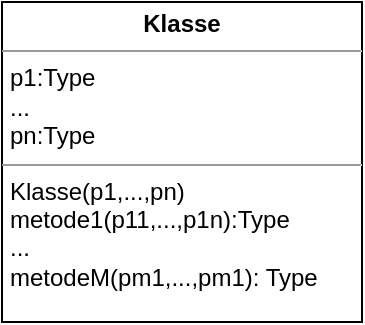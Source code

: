 <mxfile version="20.8.15" type="device"><diagram name="Side-1" id="I2HFpW72FG_aKjGH_17f"><mxGraphModel dx="794" dy="470" grid="1" gridSize="10" guides="1" tooltips="1" connect="1" arrows="1" fold="1" page="1" pageScale="1" pageWidth="827" pageHeight="1169" math="0" shadow="0"><root><mxCell id="0"/><mxCell id="1" parent="0"/><mxCell id="1035_M-Rv_Zdou11tBk0-2" value="&lt;p style=&quot;margin:0px;margin-top:4px;text-align:center;&quot;&gt;&lt;b&gt;Klasse&lt;/b&gt;&lt;/p&gt;&lt;hr size=&quot;1&quot;&gt;&lt;p style=&quot;margin:0px;margin-left:4px;&quot;&gt;p1:Type&lt;br&gt;...&lt;br&gt;pn:Type&lt;/p&gt;&lt;hr size=&quot;1&quot;&gt;&lt;p style=&quot;margin:0px;margin-left:4px;&quot;&gt;&lt;span style=&quot;background-color: initial;&quot;&gt;Klasse(p1,...,pn)&lt;/span&gt;&lt;/p&gt;&lt;p style=&quot;margin:0px;margin-left:4px;&quot;&gt;&lt;span style=&quot;background-color: initial;&quot;&gt;metode1(p11,...,p1n):Type&lt;/span&gt;&lt;br&gt;&lt;/p&gt;&lt;p style=&quot;margin:0px;margin-left:4px;&quot;&gt;...&lt;/p&gt;&lt;p style=&quot;margin:0px;margin-left:4px;&quot;&gt;metodeM(pm1,...,pm1): Type&lt;/p&gt;" style="verticalAlign=top;align=left;overflow=fill;fontSize=12;fontFamily=Helvetica;html=1;" vertex="1" parent="1"><mxGeometry x="510" y="170" width="180" height="160" as="geometry"/></mxCell></root></mxGraphModel></diagram></mxfile>